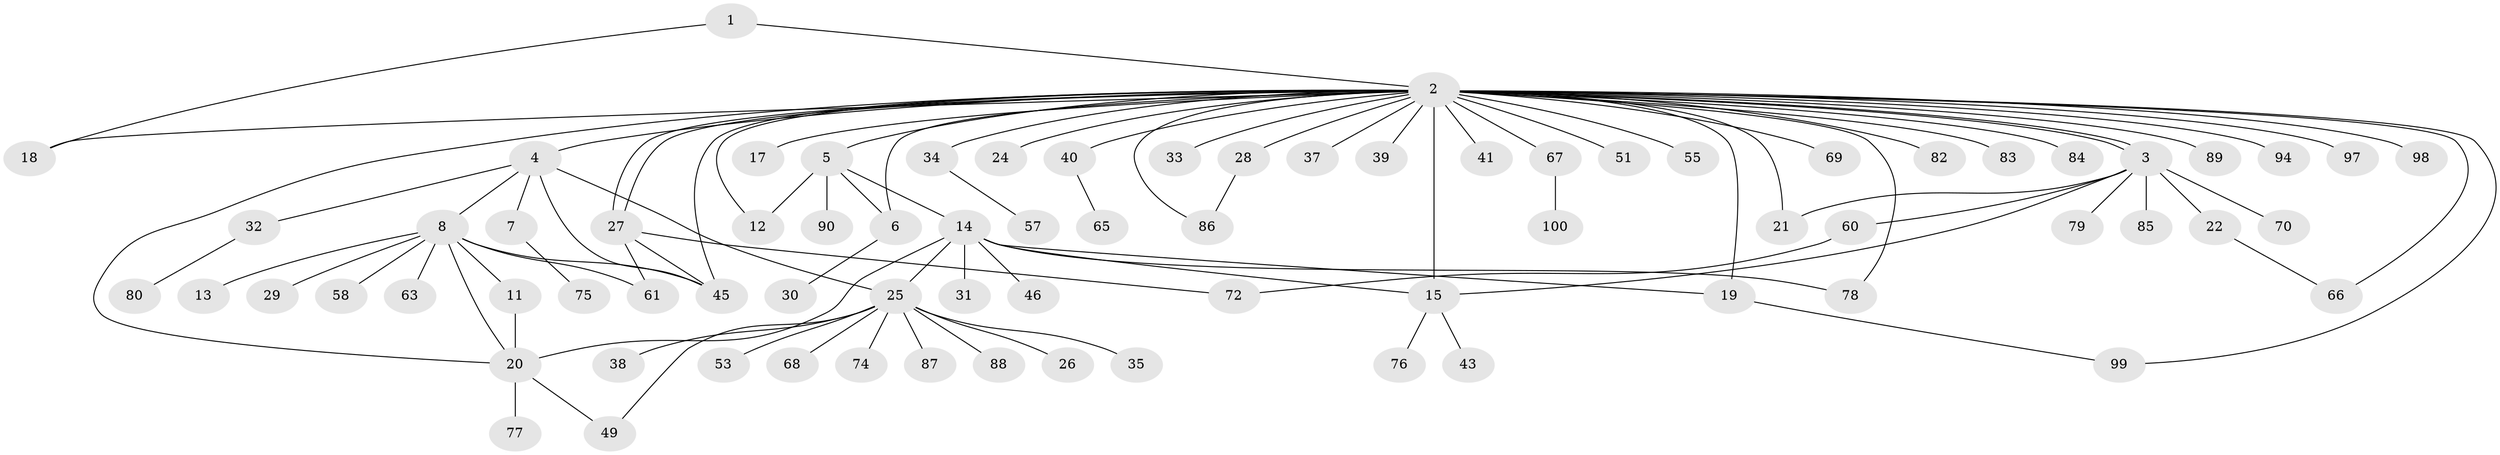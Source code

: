 // original degree distribution, {3: 0.08, 38: 0.01, 5: 0.03, 4: 0.05, 2: 0.26, 9: 0.02, 8: 0.01, 1: 0.51, 6: 0.02, 12: 0.01}
// Generated by graph-tools (version 1.1) at 2025/38/02/21/25 10:38:54]
// undirected, 76 vertices, 98 edges
graph export_dot {
graph [start="1"]
  node [color=gray90,style=filled];
  1 [super="+48"];
  2 [super="+36"];
  3 [super="+10"];
  4 [super="+9"];
  5 [super="+16"];
  6 [super="+81"];
  7 [super="+64"];
  8 [super="+54"];
  11 [super="+23"];
  12 [super="+93"];
  13;
  14 [super="+44"];
  15 [super="+42"];
  17;
  18;
  19 [super="+56"];
  20 [super="+52"];
  21;
  22;
  24;
  25 [super="+50"];
  26 [super="+59"];
  27 [super="+91"];
  28 [super="+62"];
  29;
  30;
  31;
  32;
  33;
  34;
  35;
  37;
  38;
  39;
  40;
  41;
  43;
  45 [super="+47"];
  46;
  49;
  51;
  53;
  55;
  57;
  58;
  60 [super="+95"];
  61;
  63;
  65;
  66 [super="+71"];
  67;
  68;
  69 [super="+92"];
  70;
  72 [super="+73"];
  74;
  75;
  76;
  77;
  78;
  79;
  80 [super="+96"];
  82;
  83;
  84;
  85;
  86;
  87;
  88;
  89;
  90;
  94;
  97;
  98;
  99;
  100;
  1 -- 2;
  1 -- 18;
  2 -- 3 [weight=2];
  2 -- 3;
  2 -- 4;
  2 -- 5;
  2 -- 6 [weight=2];
  2 -- 12;
  2 -- 17;
  2 -- 18;
  2 -- 20;
  2 -- 21;
  2 -- 24;
  2 -- 27;
  2 -- 27;
  2 -- 28;
  2 -- 33;
  2 -- 34;
  2 -- 37;
  2 -- 39;
  2 -- 41;
  2 -- 45;
  2 -- 55;
  2 -- 66;
  2 -- 69;
  2 -- 78;
  2 -- 82;
  2 -- 83;
  2 -- 84;
  2 -- 86;
  2 -- 89;
  2 -- 94;
  2 -- 97;
  2 -- 99;
  2 -- 67;
  2 -- 51;
  2 -- 98;
  2 -- 40;
  2 -- 15;
  2 -- 19;
  3 -- 15;
  3 -- 22;
  3 -- 85;
  3 -- 70;
  3 -- 21;
  3 -- 60;
  3 -- 79;
  4 -- 7;
  4 -- 8;
  4 -- 45;
  4 -- 32;
  4 -- 25;
  5 -- 6;
  5 -- 14;
  5 -- 90;
  5 -- 12;
  6 -- 30;
  7 -- 75;
  8 -- 11;
  8 -- 13;
  8 -- 20;
  8 -- 29;
  8 -- 45;
  8 -- 61;
  8 -- 63;
  8 -- 58;
  11 -- 20;
  14 -- 15;
  14 -- 19;
  14 -- 25;
  14 -- 31;
  14 -- 46;
  14 -- 78;
  14 -- 20;
  15 -- 43;
  15 -- 76;
  19 -- 99;
  20 -- 49;
  20 -- 77;
  22 -- 66;
  25 -- 26;
  25 -- 35;
  25 -- 38;
  25 -- 49;
  25 -- 53;
  25 -- 68;
  25 -- 74;
  25 -- 87;
  25 -- 88;
  27 -- 45;
  27 -- 61;
  27 -- 72;
  28 -- 86;
  32 -- 80;
  34 -- 57;
  40 -- 65;
  60 -- 72;
  67 -- 100;
}
